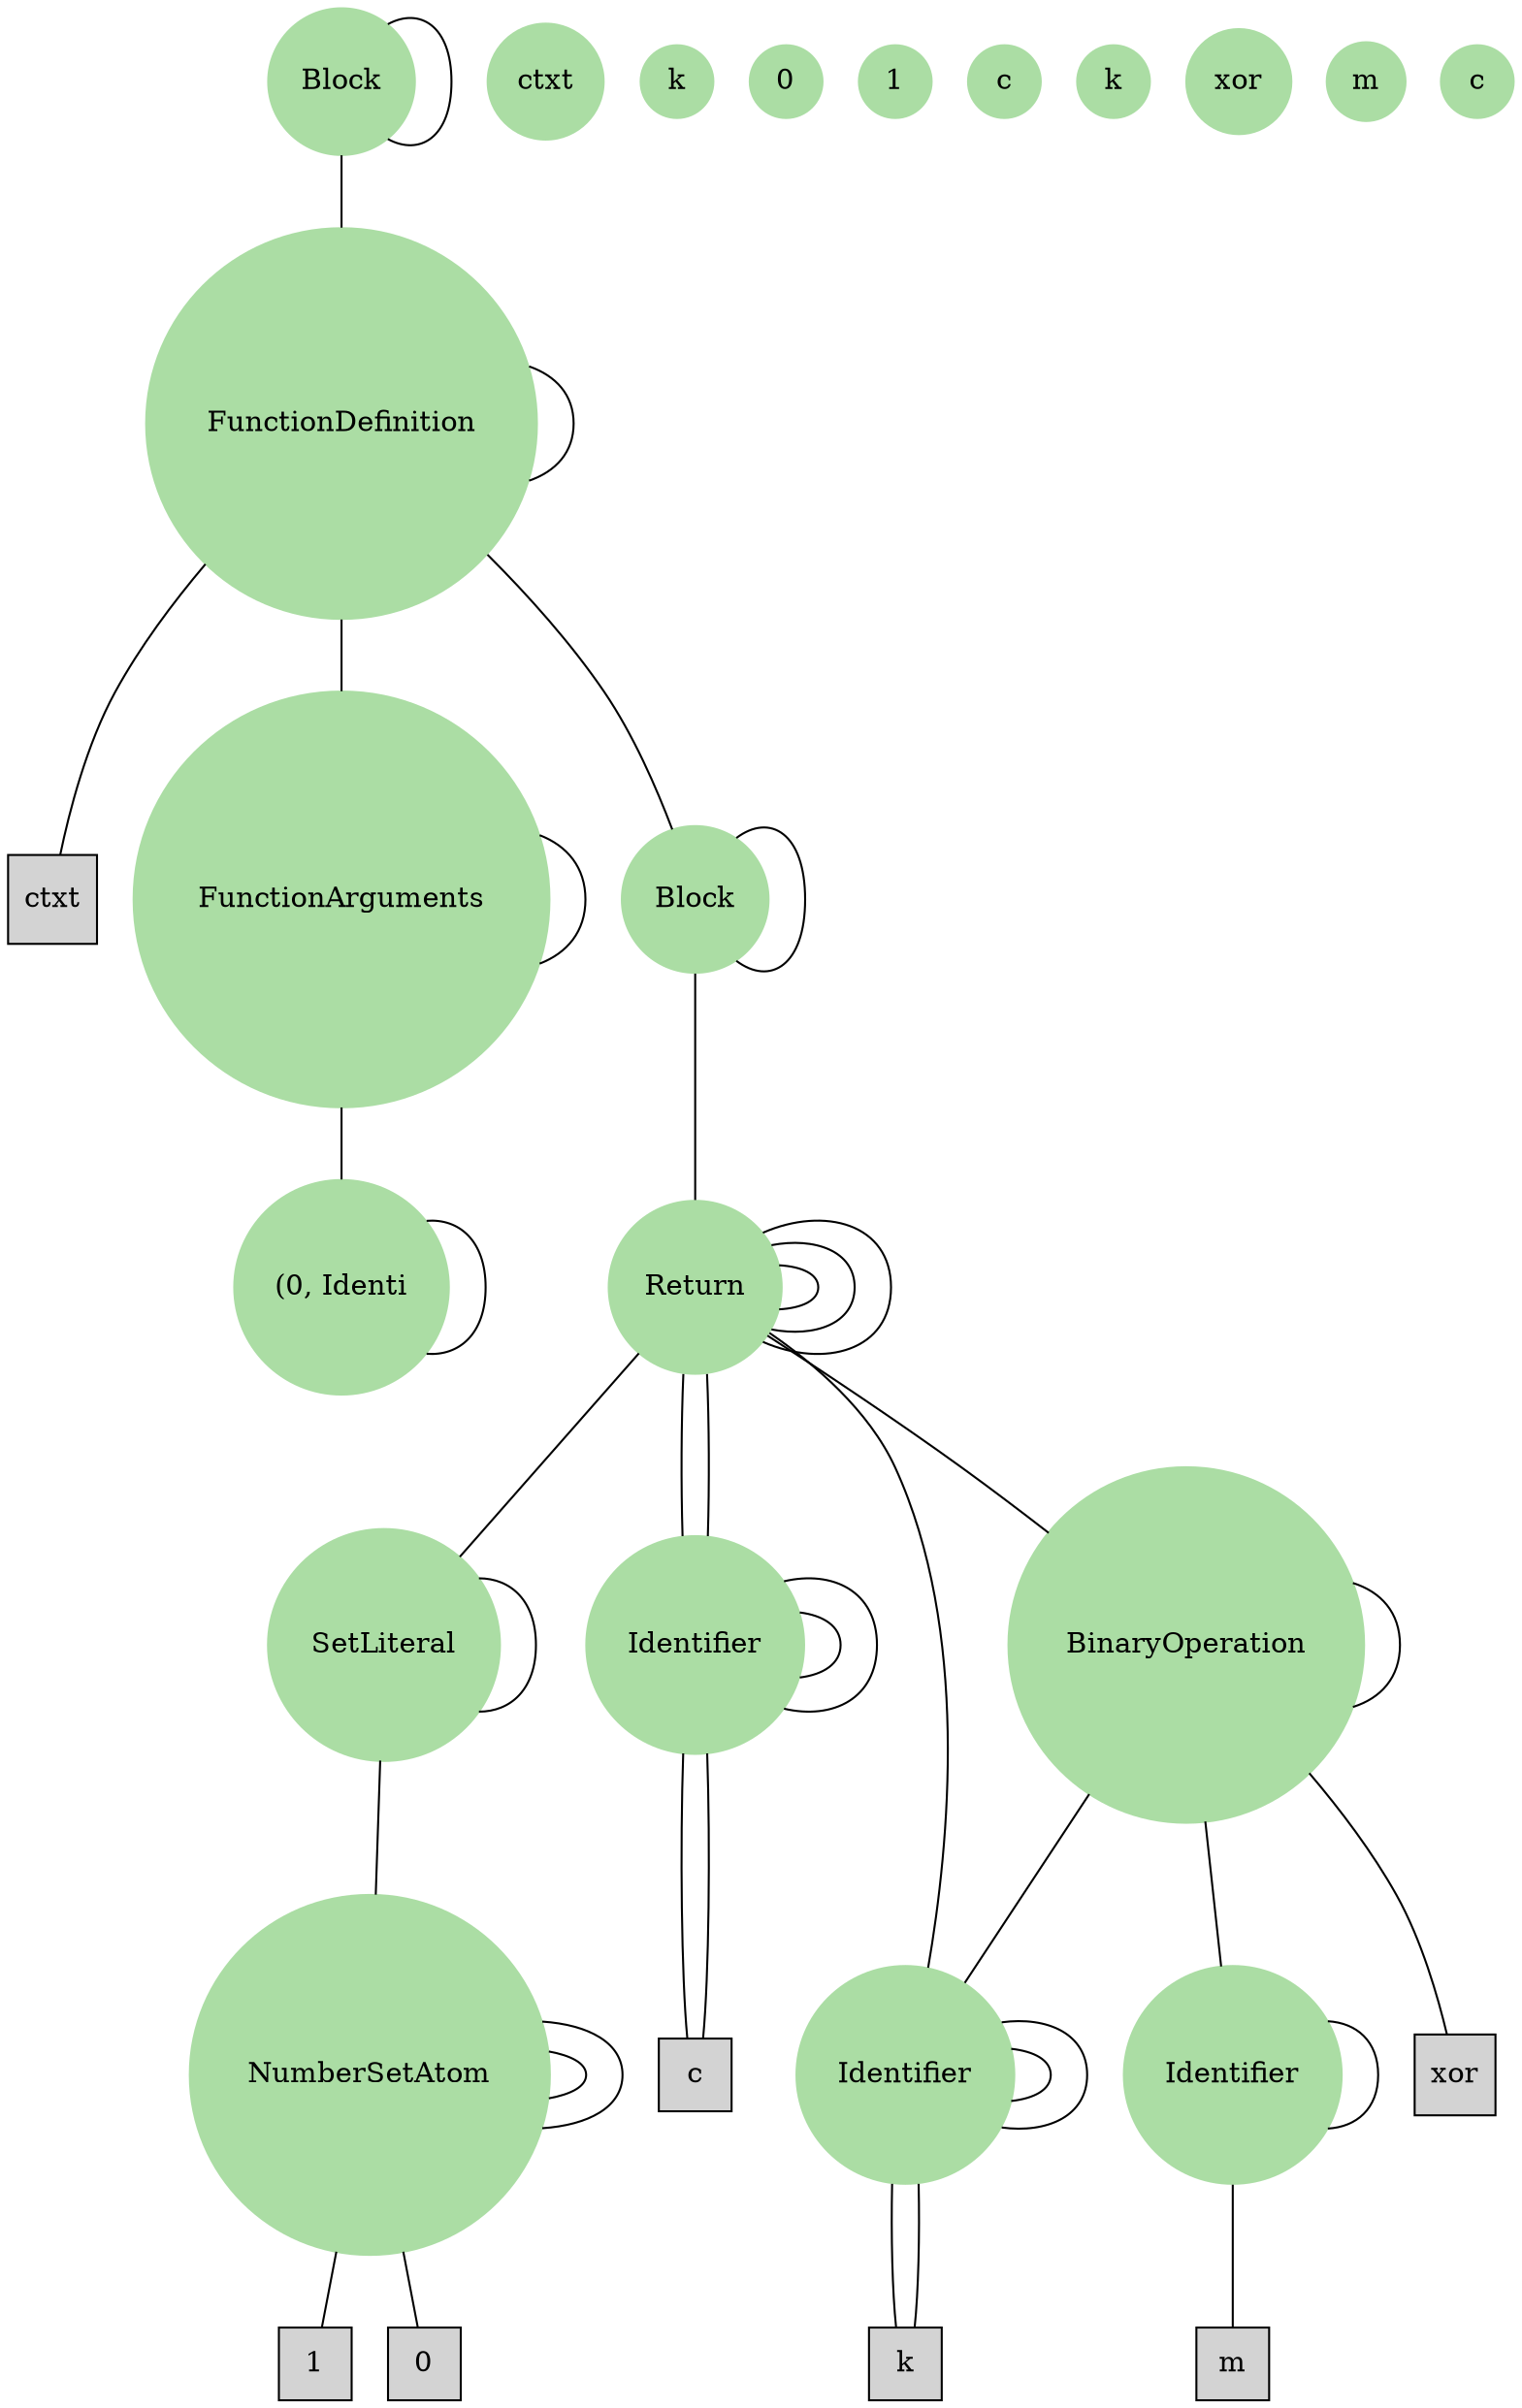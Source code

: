 digraph {
	graph [rankdir=TD]
	node [colorscheme=spectral11 shape=square style=filled]
	edge [arrowhead=none]
	"Block(procedure=[FunctionDefinition(fun_name='ctxt', args=FunctionArguments(args=[(0, Identifier(id='m'))]), block=Block(procedure=[Sample(lhs=Identifier(id='k'), rhs=SetLiteral(data=[NumberSetAtom(num=0), NumberSetAtom(num=1)])), Assignment(lhs=Identifier(id='c'), rhs=BinaryOperation(lhs=Identifier(id='k'), bin_op='xor', rhs=Identifier(id='m'))), Return(ret=Identifier(id='c'))]))])" [label=Block color=8 shape=circle]
	"Block(procedure=[FunctionDefinition(fun_name='ctxt', args=FunctionArguments(args=[(0, Identifier(id='m'))]), block=Block(procedure=[Sample(lhs=Identifier(id='k'), rhs=SetLiteral(data=[NumberSetAtom(num=0), NumberSetAtom(num=1)])), Assignment(lhs=Identifier(id='c'), rhs=BinaryOperation(lhs=Identifier(id='k'), bin_op='xor', rhs=Identifier(id='m'))), Return(ret=Identifier(id='c'))]))])" -> "Block(procedure=[FunctionDefinition(fun_name='ctxt', args=FunctionArguments(args=[(0, Identifier(id='m'))]), block=Block(procedure=[Sample(lhs=Identifier(id='k'), rhs=SetLiteral(data=[NumberSetAtom(num=0), NumberSetAtom(num=1)])), Assignment(lhs=Identifier(id='c'), rhs=BinaryOperation(lhs=Identifier(id='k'), bin_op='xor', rhs=Identifier(id='m'))), Return(ret=Identifier(id='c'))]))])"
	"[FunctionDefinition(fun_name='ctxt', args=FunctionArguments(args=[(0, Identifier(id='m'))]), block=Block(procedure=[Sample(lhs=Identifier(id='k'), rhs=SetLiteral(data=[NumberSetAtom(num=0), NumberSetAtom(num=1)])), Assignment(lhs=Identifier(id='c'), rhs=BinaryOperation(lhs=Identifier(id='k'), bin_op='xor', rhs=Identifier(id='m'))), Return(ret=Identifier(id='c'))]))]" [label=FunctionDefinition color=8 shape=circle]
	"[FunctionDefinition(fun_name='ctxt', args=FunctionArguments(args=[(0, Identifier(id='m'))]), block=Block(procedure=[Sample(lhs=Identifier(id='k'), rhs=SetLiteral(data=[NumberSetAtom(num=0), NumberSetAtom(num=1)])), Assignment(lhs=Identifier(id='c'), rhs=BinaryOperation(lhs=Identifier(id='k'), bin_op='xor', rhs=Identifier(id='m'))), Return(ret=Identifier(id='c'))]))]" -> "[FunctionDefinition(fun_name='ctxt', args=FunctionArguments(args=[(0, Identifier(id='m'))]), block=Block(procedure=[Sample(lhs=Identifier(id='k'), rhs=SetLiteral(data=[NumberSetAtom(num=0), NumberSetAtom(num=1)])), Assignment(lhs=Identifier(id='c'), rhs=BinaryOperation(lhs=Identifier(id='k'), bin_op='xor', rhs=Identifier(id='m'))), Return(ret=Identifier(id='c'))]))]"
	2 [label=ctxt color=8 shape=circle]
	"[FunctionDefinition(fun_name='ctxt', args=FunctionArguments(args=[(0, Identifier(id='m'))]), block=Block(procedure=[Sample(lhs=Identifier(id='k'), rhs=SetLiteral(data=[NumberSetAtom(num=0), NumberSetAtom(num=1)])), Assignment(lhs=Identifier(id='c'), rhs=BinaryOperation(lhs=Identifier(id='k'), bin_op='xor', rhs=Identifier(id='m'))), Return(ret=Identifier(id='c'))]))]" -> ctxt
	"FunctionArguments(args=[(0, Identifier(id='m'))])" [label=FunctionArguments color=8 shape=circle]
	"FunctionArguments(args=[(0, Identifier(id='m'))])" -> "FunctionArguments(args=[(0, Identifier(id='m'))])"
	"[(0, Identifier(id='m'))]" [label="(0, Identi" color=8 shape=circle]
	"[(0, Identifier(id='m'))]" -> "[(0, Identifier(id='m'))]"
	"FunctionArguments(args=[(0, Identifier(id='m'))])" -> "[(0, Identifier(id='m'))]"
	"[FunctionDefinition(fun_name='ctxt', args=FunctionArguments(args=[(0, Identifier(id='m'))]), block=Block(procedure=[Sample(lhs=Identifier(id='k'), rhs=SetLiteral(data=[NumberSetAtom(num=0), NumberSetAtom(num=1)])), Assignment(lhs=Identifier(id='c'), rhs=BinaryOperation(lhs=Identifier(id='k'), bin_op='xor', rhs=Identifier(id='m'))), Return(ret=Identifier(id='c'))]))]" -> "FunctionArguments(args=[(0, Identifier(id='m'))])"
	"Block(procedure=[Sample(lhs=Identifier(id='k'), rhs=SetLiteral(data=[NumberSetAtom(num=0), NumberSetAtom(num=1)])), Assignment(lhs=Identifier(id='c'), rhs=BinaryOperation(lhs=Identifier(id='k'), bin_op='xor', rhs=Identifier(id='m'))), Return(ret=Identifier(id='c'))])" [label=Block color=8 shape=circle]
	"Block(procedure=[Sample(lhs=Identifier(id='k'), rhs=SetLiteral(data=[NumberSetAtom(num=0), NumberSetAtom(num=1)])), Assignment(lhs=Identifier(id='c'), rhs=BinaryOperation(lhs=Identifier(id='k'), bin_op='xor', rhs=Identifier(id='m'))), Return(ret=Identifier(id='c'))])" -> "Block(procedure=[Sample(lhs=Identifier(id='k'), rhs=SetLiteral(data=[NumberSetAtom(num=0), NumberSetAtom(num=1)])), Assignment(lhs=Identifier(id='c'), rhs=BinaryOperation(lhs=Identifier(id='k'), bin_op='xor', rhs=Identifier(id='m'))), Return(ret=Identifier(id='c'))])"
	"[Sample(lhs=Identifier(id='k'), rhs=SetLiteral(data=[NumberSetAtom(num=0), NumberSetAtom(num=1)])), Assignment(lhs=Identifier(id='c'), rhs=BinaryOperation(lhs=Identifier(id='k'), bin_op='xor', rhs=Identifier(id='m'))), Return(ret=Identifier(id='c'))]" [label=Sample color=8 shape=circle]
	"[Sample(lhs=Identifier(id='k'), rhs=SetLiteral(data=[NumberSetAtom(num=0), NumberSetAtom(num=1)])), Assignment(lhs=Identifier(id='c'), rhs=BinaryOperation(lhs=Identifier(id='k'), bin_op='xor', rhs=Identifier(id='m'))), Return(ret=Identifier(id='c'))]" -> "[Sample(lhs=Identifier(id='k'), rhs=SetLiteral(data=[NumberSetAtom(num=0), NumberSetAtom(num=1)])), Assignment(lhs=Identifier(id='c'), rhs=BinaryOperation(lhs=Identifier(id='k'), bin_op='xor', rhs=Identifier(id='m'))), Return(ret=Identifier(id='c'))]"
	"Identifier(id='k')" [label=Identifier color=8 shape=circle]
	"Identifier(id='k')" -> "Identifier(id='k')"
	8 [label=k color=8 shape=circle]
	"Identifier(id='k')" -> k
	"[Sample(lhs=Identifier(id='k'), rhs=SetLiteral(data=[NumberSetAtom(num=0), NumberSetAtom(num=1)])), Assignment(lhs=Identifier(id='c'), rhs=BinaryOperation(lhs=Identifier(id='k'), bin_op='xor', rhs=Identifier(id='m'))), Return(ret=Identifier(id='c'))]" -> "Identifier(id='k')"
	"SetLiteral(data=[NumberSetAtom(num=0), NumberSetAtom(num=1)])" [label=SetLiteral color=8 shape=circle]
	"SetLiteral(data=[NumberSetAtom(num=0), NumberSetAtom(num=1)])" -> "SetLiteral(data=[NumberSetAtom(num=0), NumberSetAtom(num=1)])"
	"[NumberSetAtom(num=0), NumberSetAtom(num=1)]" [label=NumberSetAtom color=8 shape=circle]
	"[NumberSetAtom(num=0), NumberSetAtom(num=1)]" -> "[NumberSetAtom(num=0), NumberSetAtom(num=1)]"
	11 [label=0 color=8 shape=circle]
	"[NumberSetAtom(num=0), NumberSetAtom(num=1)]" -> 0
	"[NumberSetAtom(num=0), NumberSetAtom(num=1)]" [label=NumberSetAtom color=8 shape=circle]
	"[NumberSetAtom(num=0), NumberSetAtom(num=1)]" -> "[NumberSetAtom(num=0), NumberSetAtom(num=1)]"
	13 [label=1 color=8 shape=circle]
	"[NumberSetAtom(num=0), NumberSetAtom(num=1)]" -> 1
	"SetLiteral(data=[NumberSetAtom(num=0), NumberSetAtom(num=1)])" -> "[NumberSetAtom(num=0), NumberSetAtom(num=1)]"
	"[Sample(lhs=Identifier(id='k'), rhs=SetLiteral(data=[NumberSetAtom(num=0), NumberSetAtom(num=1)])), Assignment(lhs=Identifier(id='c'), rhs=BinaryOperation(lhs=Identifier(id='k'), bin_op='xor', rhs=Identifier(id='m'))), Return(ret=Identifier(id='c'))]" -> "SetLiteral(data=[NumberSetAtom(num=0), NumberSetAtom(num=1)])"
	"[Sample(lhs=Identifier(id='k'), rhs=SetLiteral(data=[NumberSetAtom(num=0), NumberSetAtom(num=1)])), Assignment(lhs=Identifier(id='c'), rhs=BinaryOperation(lhs=Identifier(id='k'), bin_op='xor', rhs=Identifier(id='m'))), Return(ret=Identifier(id='c'))]" [label=Assignment color=8 shape=circle]
	"[Sample(lhs=Identifier(id='k'), rhs=SetLiteral(data=[NumberSetAtom(num=0), NumberSetAtom(num=1)])), Assignment(lhs=Identifier(id='c'), rhs=BinaryOperation(lhs=Identifier(id='k'), bin_op='xor', rhs=Identifier(id='m'))), Return(ret=Identifier(id='c'))]" -> "[Sample(lhs=Identifier(id='k'), rhs=SetLiteral(data=[NumberSetAtom(num=0), NumberSetAtom(num=1)])), Assignment(lhs=Identifier(id='c'), rhs=BinaryOperation(lhs=Identifier(id='k'), bin_op='xor', rhs=Identifier(id='m'))), Return(ret=Identifier(id='c'))]"
	"Identifier(id='c')" [label=Identifier color=8 shape=circle]
	"Identifier(id='c')" -> "Identifier(id='c')"
	16 [label=c color=8 shape=circle]
	"Identifier(id='c')" -> c
	"[Sample(lhs=Identifier(id='k'), rhs=SetLiteral(data=[NumberSetAtom(num=0), NumberSetAtom(num=1)])), Assignment(lhs=Identifier(id='c'), rhs=BinaryOperation(lhs=Identifier(id='k'), bin_op='xor', rhs=Identifier(id='m'))), Return(ret=Identifier(id='c'))]" -> "Identifier(id='c')"
	"BinaryOperation(lhs=Identifier(id='k'), bin_op='xor', rhs=Identifier(id='m'))" [label=BinaryOperation color=8 shape=circle]
	"BinaryOperation(lhs=Identifier(id='k'), bin_op='xor', rhs=Identifier(id='m'))" -> "BinaryOperation(lhs=Identifier(id='k'), bin_op='xor', rhs=Identifier(id='m'))"
	"Identifier(id='k')" [label=Identifier color=8 shape=circle]
	"Identifier(id='k')" -> "Identifier(id='k')"
	19 [label=k color=8 shape=circle]
	"Identifier(id='k')" -> k
	"BinaryOperation(lhs=Identifier(id='k'), bin_op='xor', rhs=Identifier(id='m'))" -> "Identifier(id='k')"
	20 [label=xor color=8 shape=circle]
	"BinaryOperation(lhs=Identifier(id='k'), bin_op='xor', rhs=Identifier(id='m'))" -> xor
	"Identifier(id='m')" [label=Identifier color=8 shape=circle]
	"Identifier(id='m')" -> "Identifier(id='m')"
	22 [label=m color=8 shape=circle]
	"Identifier(id='m')" -> m
	"BinaryOperation(lhs=Identifier(id='k'), bin_op='xor', rhs=Identifier(id='m'))" -> "Identifier(id='m')"
	"[Sample(lhs=Identifier(id='k'), rhs=SetLiteral(data=[NumberSetAtom(num=0), NumberSetAtom(num=1)])), Assignment(lhs=Identifier(id='c'), rhs=BinaryOperation(lhs=Identifier(id='k'), bin_op='xor', rhs=Identifier(id='m'))), Return(ret=Identifier(id='c'))]" -> "BinaryOperation(lhs=Identifier(id='k'), bin_op='xor', rhs=Identifier(id='m'))"
	"[Sample(lhs=Identifier(id='k'), rhs=SetLiteral(data=[NumberSetAtom(num=0), NumberSetAtom(num=1)])), Assignment(lhs=Identifier(id='c'), rhs=BinaryOperation(lhs=Identifier(id='k'), bin_op='xor', rhs=Identifier(id='m'))), Return(ret=Identifier(id='c'))]" [label=Return color=8 shape=circle]
	"[Sample(lhs=Identifier(id='k'), rhs=SetLiteral(data=[NumberSetAtom(num=0), NumberSetAtom(num=1)])), Assignment(lhs=Identifier(id='c'), rhs=BinaryOperation(lhs=Identifier(id='k'), bin_op='xor', rhs=Identifier(id='m'))), Return(ret=Identifier(id='c'))]" -> "[Sample(lhs=Identifier(id='k'), rhs=SetLiteral(data=[NumberSetAtom(num=0), NumberSetAtom(num=1)])), Assignment(lhs=Identifier(id='c'), rhs=BinaryOperation(lhs=Identifier(id='k'), bin_op='xor', rhs=Identifier(id='m'))), Return(ret=Identifier(id='c'))]"
	"Identifier(id='c')" [label=Identifier color=8 shape=circle]
	"Identifier(id='c')" -> "Identifier(id='c')"
	25 [label=c color=8 shape=circle]
	"Identifier(id='c')" -> c
	"[Sample(lhs=Identifier(id='k'), rhs=SetLiteral(data=[NumberSetAtom(num=0), NumberSetAtom(num=1)])), Assignment(lhs=Identifier(id='c'), rhs=BinaryOperation(lhs=Identifier(id='k'), bin_op='xor', rhs=Identifier(id='m'))), Return(ret=Identifier(id='c'))]" -> "Identifier(id='c')"
	"Block(procedure=[Sample(lhs=Identifier(id='k'), rhs=SetLiteral(data=[NumberSetAtom(num=0), NumberSetAtom(num=1)])), Assignment(lhs=Identifier(id='c'), rhs=BinaryOperation(lhs=Identifier(id='k'), bin_op='xor', rhs=Identifier(id='m'))), Return(ret=Identifier(id='c'))])" -> "[Sample(lhs=Identifier(id='k'), rhs=SetLiteral(data=[NumberSetAtom(num=0), NumberSetAtom(num=1)])), Assignment(lhs=Identifier(id='c'), rhs=BinaryOperation(lhs=Identifier(id='k'), bin_op='xor', rhs=Identifier(id='m'))), Return(ret=Identifier(id='c'))]"
	"[FunctionDefinition(fun_name='ctxt', args=FunctionArguments(args=[(0, Identifier(id='m'))]), block=Block(procedure=[Sample(lhs=Identifier(id='k'), rhs=SetLiteral(data=[NumberSetAtom(num=0), NumberSetAtom(num=1)])), Assignment(lhs=Identifier(id='c'), rhs=BinaryOperation(lhs=Identifier(id='k'), bin_op='xor', rhs=Identifier(id='m'))), Return(ret=Identifier(id='c'))]))]" -> "Block(procedure=[Sample(lhs=Identifier(id='k'), rhs=SetLiteral(data=[NumberSetAtom(num=0), NumberSetAtom(num=1)])), Assignment(lhs=Identifier(id='c'), rhs=BinaryOperation(lhs=Identifier(id='k'), bin_op='xor', rhs=Identifier(id='m'))), Return(ret=Identifier(id='c'))])"
	"Block(procedure=[FunctionDefinition(fun_name='ctxt', args=FunctionArguments(args=[(0, Identifier(id='m'))]), block=Block(procedure=[Sample(lhs=Identifier(id='k'), rhs=SetLiteral(data=[NumberSetAtom(num=0), NumberSetAtom(num=1)])), Assignment(lhs=Identifier(id='c'), rhs=BinaryOperation(lhs=Identifier(id='k'), bin_op='xor', rhs=Identifier(id='m'))), Return(ret=Identifier(id='c'))]))])" -> "[FunctionDefinition(fun_name='ctxt', args=FunctionArguments(args=[(0, Identifier(id='m'))]), block=Block(procedure=[Sample(lhs=Identifier(id='k'), rhs=SetLiteral(data=[NumberSetAtom(num=0), NumberSetAtom(num=1)])), Assignment(lhs=Identifier(id='c'), rhs=BinaryOperation(lhs=Identifier(id='k'), bin_op='xor', rhs=Identifier(id='m'))), Return(ret=Identifier(id='c'))]))]"
}
